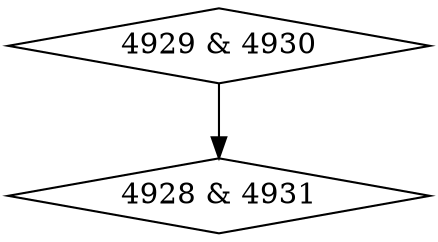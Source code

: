 digraph {
0 [label = "4928 & 4931", shape = diamond];
1 [label = "4929 & 4930", shape = diamond];
1->0;
}
